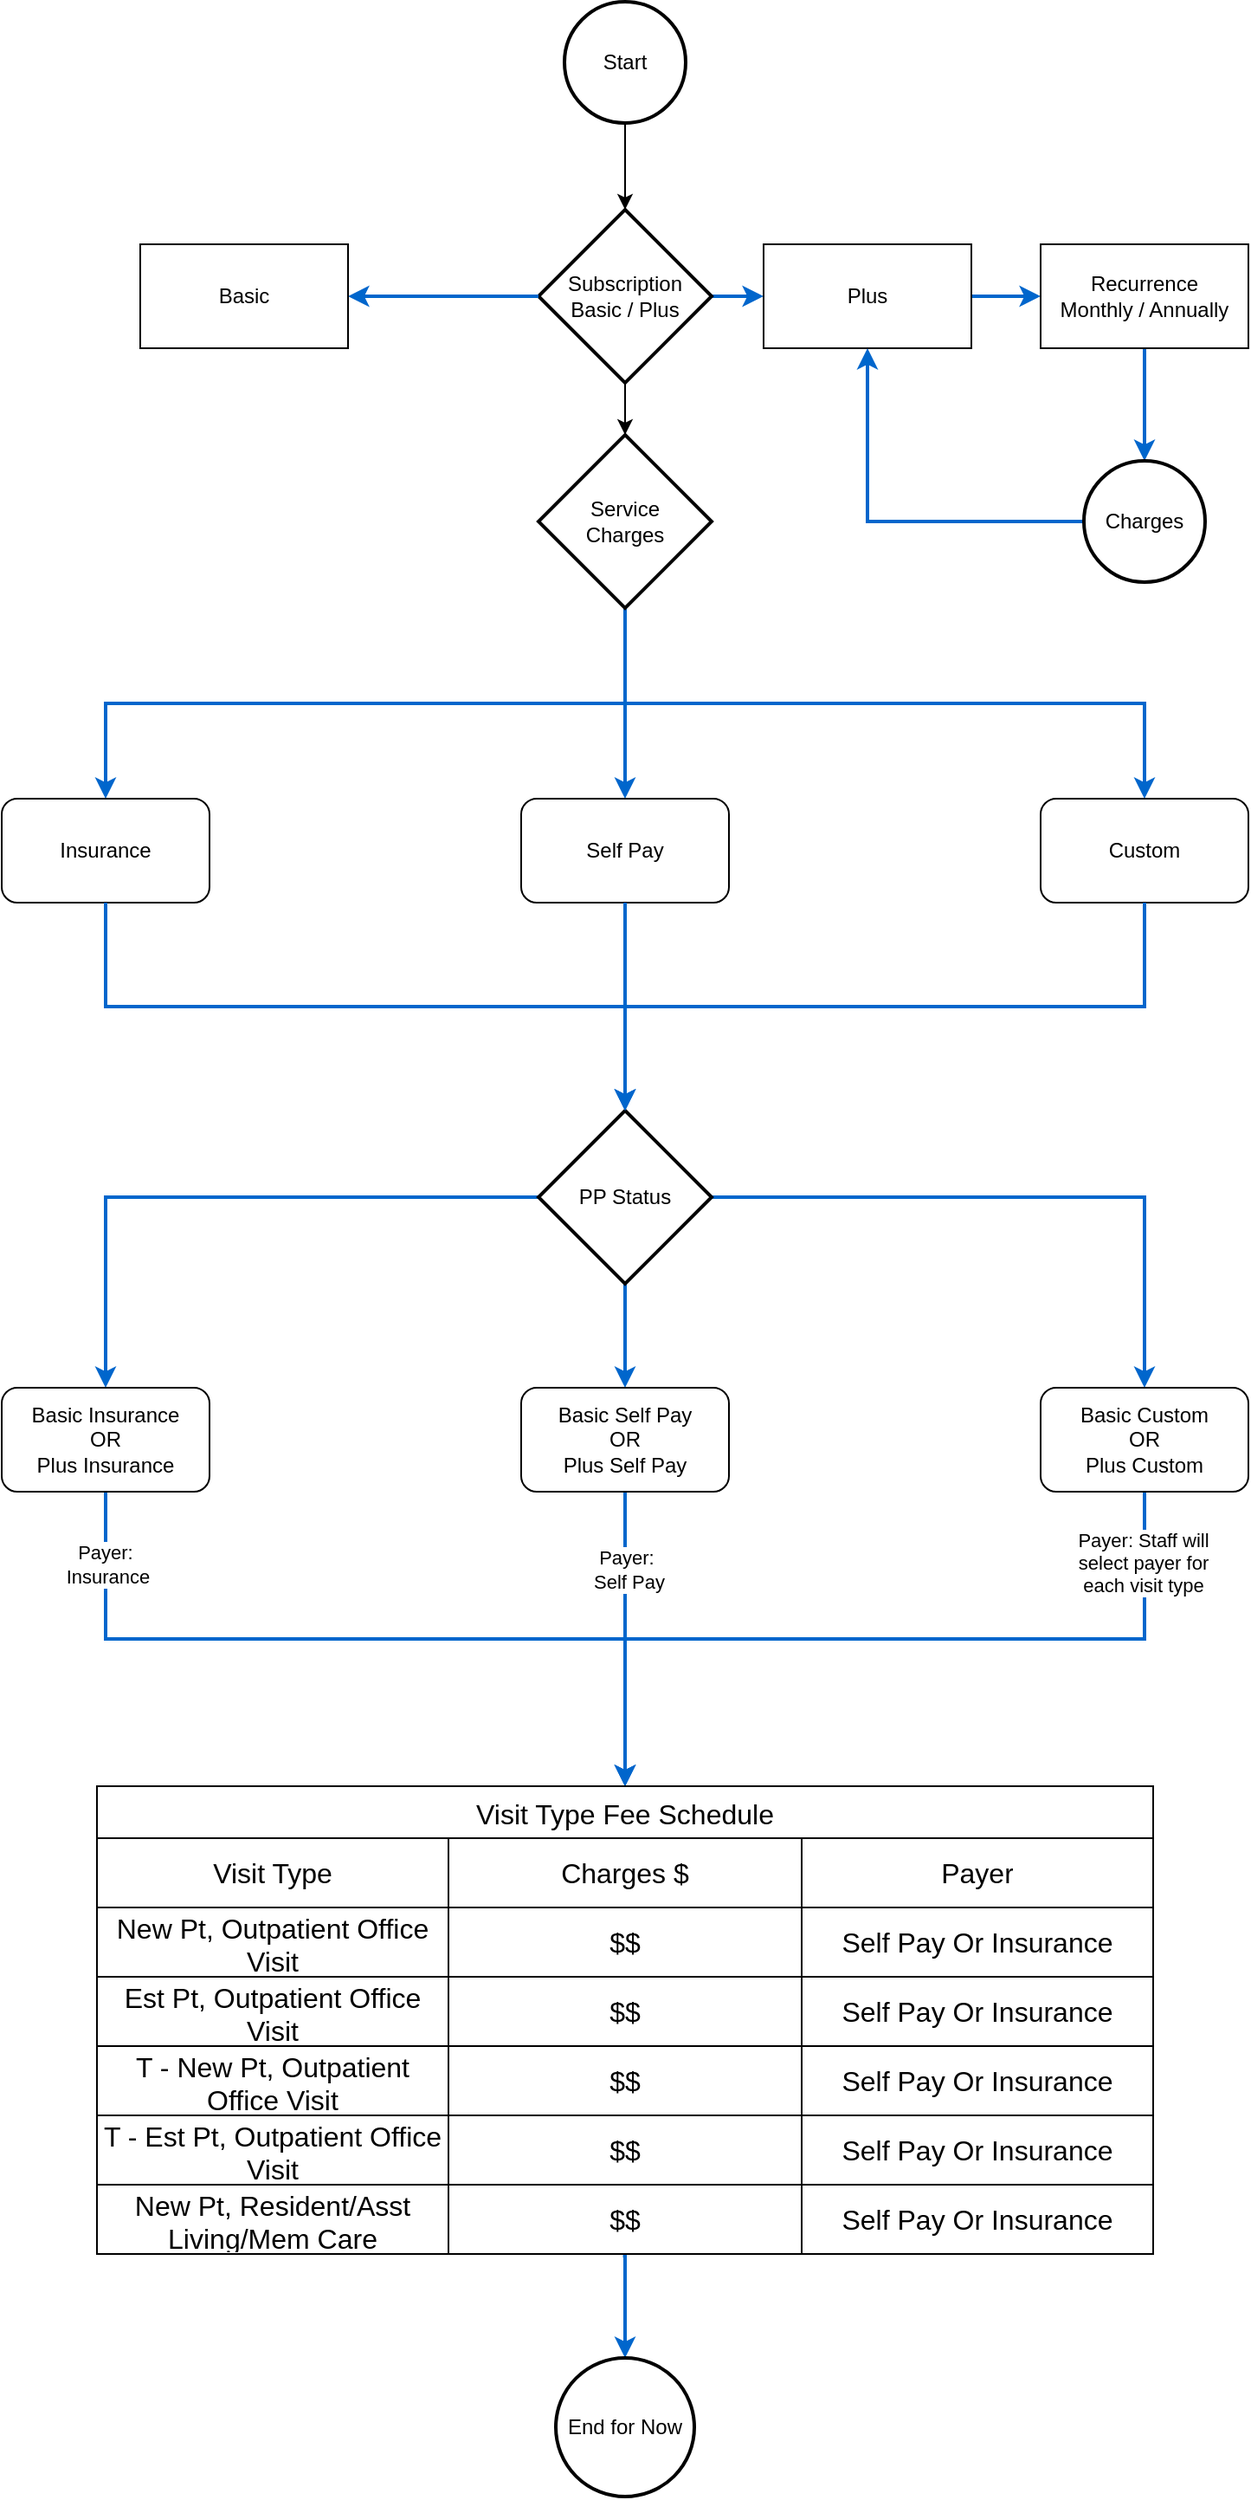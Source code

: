 <mxfile version="22.1.16" type="github">
  <diagram name="Page-1" id="YWQw5qrOwP-W0zatedrQ">
    <mxGraphModel dx="1195" dy="743" grid="1" gridSize="10" guides="1" tooltips="1" connect="1" arrows="1" fold="1" page="1" pageScale="1" pageWidth="850" pageHeight="1100" math="0" shadow="0">
      <root>
        <mxCell id="0" />
        <mxCell id="1" parent="0" />
        <mxCell id="t3QVjbhl3cxWiVNiCSv1-1" style="edgeStyle=orthogonalEdgeStyle;rounded=0;orthogonalLoop=1;jettySize=auto;html=1;entryX=0.5;entryY=0;entryDx=0;entryDy=0;entryPerimeter=0;exitX=0.5;exitY=1;exitDx=0;exitDy=0;exitPerimeter=0;" parent="1" source="t3QVjbhl3cxWiVNiCSv1-2" target="d7_KTHSuYhrXq9YDZ4VX-1" edge="1">
          <mxGeometry relative="1" as="geometry">
            <mxPoint x="235" y="260" as="targetPoint" />
            <Array as="points">
              <mxPoint x="440" y="100" />
              <mxPoint x="440" y="100" />
            </Array>
          </mxGeometry>
        </mxCell>
        <mxCell id="t3QVjbhl3cxWiVNiCSv1-2" value="Start" style="strokeWidth=2;html=1;shape=mxgraph.flowchart.start_2;whiteSpace=wrap;" parent="1" vertex="1">
          <mxGeometry x="405" y="20" width="70" height="70" as="geometry" />
        </mxCell>
        <mxCell id="M224hn-hwVUWCA7E3x1G-4" value="" style="edgeStyle=orthogonalEdgeStyle;rounded=0;orthogonalLoop=1;jettySize=auto;html=1;entryX=0;entryY=0.5;entryDx=0;entryDy=0;strokeColor=#0066cc;strokeWidth=2;" edge="1" parent="1" source="d7_KTHSuYhrXq9YDZ4VX-1" target="M224hn-hwVUWCA7E3x1G-2">
          <mxGeometry relative="1" as="geometry">
            <Array as="points" />
          </mxGeometry>
        </mxCell>
        <mxCell id="M224hn-hwVUWCA7E3x1G-6" value="" style="edgeStyle=orthogonalEdgeStyle;rounded=0;orthogonalLoop=1;jettySize=auto;html=1;entryX=0.5;entryY=0;entryDx=0;entryDy=0;entryPerimeter=0;" edge="1" parent="1" source="d7_KTHSuYhrXq9YDZ4VX-1" target="M224hn-hwVUWCA7E3x1G-5">
          <mxGeometry relative="1" as="geometry">
            <Array as="points" />
          </mxGeometry>
        </mxCell>
        <mxCell id="d7_KTHSuYhrXq9YDZ4VX-1" value="Subscription&lt;br&gt;Basic / Plus" style="strokeWidth=2;html=1;shape=mxgraph.flowchart.decision;whiteSpace=wrap;" parent="1" vertex="1">
          <mxGeometry x="390" y="140" width="100" height="100" as="geometry" />
        </mxCell>
        <mxCell id="jahEECcXNTnNP8LuTTfI-4" style="edgeStyle=orthogonalEdgeStyle;rounded=0;orthogonalLoop=1;jettySize=auto;html=1;exitX=0;exitY=0.5;exitDx=0;exitDy=0;exitPerimeter=0;entryX=1;entryY=0.5;entryDx=0;entryDy=0;strokeColor=#0066CC;fontStyle=1;strokeWidth=2;" parent="1" source="d7_KTHSuYhrXq9YDZ4VX-1" target="M224hn-hwVUWCA7E3x1G-1" edge="1">
          <mxGeometry relative="1" as="geometry">
            <mxPoint x="305" y="290" as="sourcePoint" />
            <mxPoint x="40" y="640" as="targetPoint" />
            <Array as="points" />
          </mxGeometry>
        </mxCell>
        <mxCell id="M224hn-hwVUWCA7E3x1G-1" value="Basic" style="rounded=0;whiteSpace=wrap;html=1;" vertex="1" parent="1">
          <mxGeometry x="160" y="160" width="120" height="60" as="geometry" />
        </mxCell>
        <mxCell id="M224hn-hwVUWCA7E3x1G-8" value="" style="edgeStyle=orthogonalEdgeStyle;rounded=0;orthogonalLoop=1;jettySize=auto;html=1;entryX=0;entryY=0.5;entryDx=0;entryDy=0;strokeColor=#0066cc;strokeWidth=2;" edge="1" parent="1" source="M224hn-hwVUWCA7E3x1G-2" target="M224hn-hwVUWCA7E3x1G-7">
          <mxGeometry relative="1" as="geometry">
            <Array as="points" />
          </mxGeometry>
        </mxCell>
        <mxCell id="M224hn-hwVUWCA7E3x1G-2" value="Plus" style="rounded=0;whiteSpace=wrap;html=1;" vertex="1" parent="1">
          <mxGeometry x="520" y="160" width="120" height="60" as="geometry" />
        </mxCell>
        <mxCell id="M224hn-hwVUWCA7E3x1G-15" style="edgeStyle=orthogonalEdgeStyle;rounded=0;orthogonalLoop=1;jettySize=auto;html=1;exitX=0.5;exitY=1;exitDx=0;exitDy=0;exitPerimeter=0;entryX=0.5;entryY=0;entryDx=0;entryDy=0;strokeColor=#0066cc;strokeWidth=2;" edge="1" parent="1" source="M224hn-hwVUWCA7E3x1G-5" target="M224hn-hwVUWCA7E3x1G-12">
          <mxGeometry relative="1" as="geometry" />
        </mxCell>
        <mxCell id="M224hn-hwVUWCA7E3x1G-16" style="edgeStyle=orthogonalEdgeStyle;rounded=0;orthogonalLoop=1;jettySize=auto;html=1;exitX=0.5;exitY=1;exitDx=0;exitDy=0;exitPerimeter=0;entryX=0.5;entryY=0;entryDx=0;entryDy=0;strokeColor=#0066cc;strokeWidth=2;" edge="1" parent="1" source="M224hn-hwVUWCA7E3x1G-5" target="M224hn-hwVUWCA7E3x1G-13">
          <mxGeometry relative="1" as="geometry" />
        </mxCell>
        <mxCell id="M224hn-hwVUWCA7E3x1G-17" style="edgeStyle=orthogonalEdgeStyle;rounded=0;orthogonalLoop=1;jettySize=auto;html=1;exitX=0.5;exitY=1;exitDx=0;exitDy=0;exitPerimeter=0;entryX=0.5;entryY=0;entryDx=0;entryDy=0;strokeColor=#0066cc;strokeWidth=2;" edge="1" parent="1" source="M224hn-hwVUWCA7E3x1G-5" target="M224hn-hwVUWCA7E3x1G-14">
          <mxGeometry relative="1" as="geometry" />
        </mxCell>
        <mxCell id="M224hn-hwVUWCA7E3x1G-5" value="Service&lt;br&gt;Charges" style="strokeWidth=2;html=1;shape=mxgraph.flowchart.decision;whiteSpace=wrap;" vertex="1" parent="1">
          <mxGeometry x="390" y="270" width="100" height="100" as="geometry" />
        </mxCell>
        <mxCell id="M224hn-hwVUWCA7E3x1G-10" value="" style="edgeStyle=orthogonalEdgeStyle;rounded=0;orthogonalLoop=1;jettySize=auto;html=1;entryX=0.5;entryY=0;entryDx=0;entryDy=0;entryPerimeter=0;strokeColor=#0066cc;strokeWidth=2;" edge="1" parent="1" source="M224hn-hwVUWCA7E3x1G-7" target="M224hn-hwVUWCA7E3x1G-9">
          <mxGeometry relative="1" as="geometry">
            <Array as="points" />
          </mxGeometry>
        </mxCell>
        <mxCell id="M224hn-hwVUWCA7E3x1G-7" value="Recurrence&lt;br&gt;Monthly / Annually" style="rounded=0;whiteSpace=wrap;html=1;" vertex="1" parent="1">
          <mxGeometry x="680" y="160" width="120" height="60" as="geometry" />
        </mxCell>
        <mxCell id="M224hn-hwVUWCA7E3x1G-11" style="edgeStyle=orthogonalEdgeStyle;rounded=0;orthogonalLoop=1;jettySize=auto;html=1;exitX=0;exitY=0.5;exitDx=0;exitDy=0;exitPerimeter=0;entryX=0.5;entryY=1;entryDx=0;entryDy=0;strokeColor=#0066cc;strokeWidth=2;" edge="1" parent="1" source="M224hn-hwVUWCA7E3x1G-9" target="M224hn-hwVUWCA7E3x1G-2">
          <mxGeometry relative="1" as="geometry" />
        </mxCell>
        <mxCell id="M224hn-hwVUWCA7E3x1G-9" value="Charges" style="strokeWidth=2;html=1;shape=mxgraph.flowchart.start_2;whiteSpace=wrap;" vertex="1" parent="1">
          <mxGeometry x="705" y="285" width="70" height="70" as="geometry" />
        </mxCell>
        <mxCell id="M224hn-hwVUWCA7E3x1G-12" value="Self Pay" style="rounded=1;whiteSpace=wrap;html=1;" vertex="1" parent="1">
          <mxGeometry x="380" y="480" width="120" height="60" as="geometry" />
        </mxCell>
        <mxCell id="M224hn-hwVUWCA7E3x1G-13" value="Custom" style="rounded=1;whiteSpace=wrap;html=1;" vertex="1" parent="1">
          <mxGeometry x="680" y="480" width="120" height="60" as="geometry" />
        </mxCell>
        <mxCell id="M224hn-hwVUWCA7E3x1G-14" value="Insurance" style="rounded=1;whiteSpace=wrap;html=1;" vertex="1" parent="1">
          <mxGeometry x="80" y="480" width="120" height="60" as="geometry" />
        </mxCell>
        <mxCell id="M224hn-hwVUWCA7E3x1G-26" style="edgeStyle=orthogonalEdgeStyle;rounded=0;orthogonalLoop=1;jettySize=auto;html=1;exitX=0.5;exitY=1;exitDx=0;exitDy=0;exitPerimeter=0;entryX=0.5;entryY=0;entryDx=0;entryDy=0;strokeColor=#0066cc;strokeWidth=2;" edge="1" parent="1" source="M224hn-hwVUWCA7E3x1G-18" target="M224hn-hwVUWCA7E3x1G-25">
          <mxGeometry relative="1" as="geometry" />
        </mxCell>
        <mxCell id="M224hn-hwVUWCA7E3x1G-27" style="edgeStyle=orthogonalEdgeStyle;rounded=0;orthogonalLoop=1;jettySize=auto;html=1;exitX=1;exitY=0.5;exitDx=0;exitDy=0;exitPerimeter=0;entryX=0.5;entryY=0;entryDx=0;entryDy=0;strokeColor=#0066cc;strokeWidth=2;" edge="1" parent="1" source="M224hn-hwVUWCA7E3x1G-18" target="M224hn-hwVUWCA7E3x1G-23">
          <mxGeometry relative="1" as="geometry" />
        </mxCell>
        <mxCell id="M224hn-hwVUWCA7E3x1G-28" style="edgeStyle=orthogonalEdgeStyle;rounded=0;orthogonalLoop=1;jettySize=auto;html=1;exitX=0;exitY=0.5;exitDx=0;exitDy=0;exitPerimeter=0;entryX=0.5;entryY=0;entryDx=0;entryDy=0;strokeColor=#0066cc;strokeWidth=2;" edge="1" parent="1" source="M224hn-hwVUWCA7E3x1G-18" target="M224hn-hwVUWCA7E3x1G-24">
          <mxGeometry relative="1" as="geometry" />
        </mxCell>
        <mxCell id="M224hn-hwVUWCA7E3x1G-18" value="PP Status" style="strokeWidth=2;html=1;shape=mxgraph.flowchart.decision;whiteSpace=wrap;" vertex="1" parent="1">
          <mxGeometry x="390" y="660" width="100" height="100" as="geometry" />
        </mxCell>
        <mxCell id="M224hn-hwVUWCA7E3x1G-19" style="edgeStyle=orthogonalEdgeStyle;rounded=0;orthogonalLoop=1;jettySize=auto;html=1;exitX=0.5;exitY=1;exitDx=0;exitDy=0;entryX=0.5;entryY=0;entryDx=0;entryDy=0;entryPerimeter=0;strokeColor=#0066cc;strokeWidth=2;" edge="1" parent="1" source="M224hn-hwVUWCA7E3x1G-12" target="M224hn-hwVUWCA7E3x1G-18">
          <mxGeometry relative="1" as="geometry">
            <Array as="points">
              <mxPoint x="440" y="560" />
              <mxPoint x="440" y="560" />
            </Array>
          </mxGeometry>
        </mxCell>
        <mxCell id="M224hn-hwVUWCA7E3x1G-20" style="edgeStyle=orthogonalEdgeStyle;rounded=0;orthogonalLoop=1;jettySize=auto;html=1;exitX=0.5;exitY=1;exitDx=0;exitDy=0;entryX=0.5;entryY=0;entryDx=0;entryDy=0;entryPerimeter=0;strokeColor=#0066cc;strokeWidth=2;" edge="1" parent="1" source="M224hn-hwVUWCA7E3x1G-13" target="M224hn-hwVUWCA7E3x1G-18">
          <mxGeometry relative="1" as="geometry" />
        </mxCell>
        <mxCell id="M224hn-hwVUWCA7E3x1G-22" style="edgeStyle=orthogonalEdgeStyle;rounded=0;orthogonalLoop=1;jettySize=auto;html=1;exitX=0.5;exitY=1;exitDx=0;exitDy=0;entryX=0.5;entryY=0;entryDx=0;entryDy=0;entryPerimeter=0;strokeColor=#0066cc;strokeWidth=2;" edge="1" parent="1" source="M224hn-hwVUWCA7E3x1G-14" target="M224hn-hwVUWCA7E3x1G-18">
          <mxGeometry relative="1" as="geometry" />
        </mxCell>
        <mxCell id="M224hn-hwVUWCA7E3x1G-55" style="edgeStyle=orthogonalEdgeStyle;rounded=0;orthogonalLoop=1;jettySize=auto;html=1;exitX=0.5;exitY=1;exitDx=0;exitDy=0;entryX=0.5;entryY=0;entryDx=0;entryDy=0;strokeColor=#0066cc;strokeWidth=2;" edge="1" parent="1" source="M224hn-hwVUWCA7E3x1G-23" target="M224hn-hwVUWCA7E3x1G-29">
          <mxGeometry relative="1" as="geometry" />
        </mxCell>
        <mxCell id="M224hn-hwVUWCA7E3x1G-60" value="Payer: Staff will&lt;br style=&quot;border-color: var(--border-color);&quot;&gt;&lt;div style=&quot;border-color: var(--border-color);&quot;&gt;select payer for&lt;br style=&quot;border-color: var(--border-color);&quot;&gt;&lt;/div&gt;&lt;div style=&quot;border-color: var(--border-color);&quot;&gt;each visit type&lt;/div&gt;" style="edgeLabel;html=1;align=center;verticalAlign=middle;resizable=0;points=[];" vertex="1" connectable="0" parent="M224hn-hwVUWCA7E3x1G-55">
          <mxGeometry x="-0.826" y="-1" relative="1" as="geometry">
            <mxPoint as="offset" />
          </mxGeometry>
        </mxCell>
        <mxCell id="M224hn-hwVUWCA7E3x1G-23" value="Basic Custom&lt;br&gt;OR&lt;br&gt;Plus Custom" style="rounded=1;whiteSpace=wrap;html=1;" vertex="1" parent="1">
          <mxGeometry x="680" y="820" width="120" height="60" as="geometry" />
        </mxCell>
        <mxCell id="M224hn-hwVUWCA7E3x1G-54" style="edgeStyle=orthogonalEdgeStyle;rounded=0;orthogonalLoop=1;jettySize=auto;html=1;exitX=0.5;exitY=1;exitDx=0;exitDy=0;strokeColor=#0066cc;strokeWidth=2;" edge="1" parent="1" source="M224hn-hwVUWCA7E3x1G-24" target="M224hn-hwVUWCA7E3x1G-29">
          <mxGeometry relative="1" as="geometry" />
        </mxCell>
        <mxCell id="M224hn-hwVUWCA7E3x1G-58" value="&lt;div style=&quot;border-color: var(--border-color);&quot;&gt;Payer:&amp;nbsp;&lt;/div&gt;&lt;div style=&quot;border-color: var(--border-color);&quot;&gt;Insurance&lt;/div&gt;" style="edgeLabel;html=1;align=center;verticalAlign=middle;resizable=0;points=[];" vertex="1" connectable="0" parent="M224hn-hwVUWCA7E3x1G-54">
          <mxGeometry x="-0.821" y="1" relative="1" as="geometry">
            <mxPoint as="offset" />
          </mxGeometry>
        </mxCell>
        <mxCell id="M224hn-hwVUWCA7E3x1G-24" value="Basic Insurance&lt;br&gt;OR&lt;br&gt;Plus Insurance" style="rounded=1;whiteSpace=wrap;html=1;" vertex="1" parent="1">
          <mxGeometry x="80" y="820" width="120" height="60" as="geometry" />
        </mxCell>
        <mxCell id="M224hn-hwVUWCA7E3x1G-56" style="edgeStyle=orthogonalEdgeStyle;rounded=0;orthogonalLoop=1;jettySize=auto;html=1;exitX=0.5;exitY=1;exitDx=0;exitDy=0;entryX=0.5;entryY=0;entryDx=0;entryDy=0;strokeColor=#0066cc;strokeWidth=2;" edge="1" parent="1" source="M224hn-hwVUWCA7E3x1G-25" target="M224hn-hwVUWCA7E3x1G-29">
          <mxGeometry relative="1" as="geometry">
            <Array as="points">
              <mxPoint x="440" y="920" />
              <mxPoint x="440" y="920" />
            </Array>
          </mxGeometry>
        </mxCell>
        <mxCell id="M224hn-hwVUWCA7E3x1G-59" value="&lt;div style=&quot;border-color: var(--border-color);&quot;&gt;Payer:&amp;nbsp;&lt;/div&gt;&lt;div style=&quot;border-color: var(--border-color);&quot;&gt;Self Pay&lt;/div&gt;" style="edgeLabel;html=1;align=center;verticalAlign=middle;resizable=0;points=[];" vertex="1" connectable="0" parent="M224hn-hwVUWCA7E3x1G-56">
          <mxGeometry x="-0.471" y="2" relative="1" as="geometry">
            <mxPoint as="offset" />
          </mxGeometry>
        </mxCell>
        <mxCell id="M224hn-hwVUWCA7E3x1G-25" value="Basic Self Pay&lt;br&gt;OR&lt;br&gt;Plus Self Pay" style="rounded=1;whiteSpace=wrap;html=1;" vertex="1" parent="1">
          <mxGeometry x="380" y="820" width="120" height="60" as="geometry" />
        </mxCell>
        <mxCell id="M224hn-hwVUWCA7E3x1G-62" value="" style="edgeStyle=orthogonalEdgeStyle;rounded=0;orthogonalLoop=1;jettySize=auto;html=1;exitX=0.498;exitY=1.025;exitDx=0;exitDy=0;exitPerimeter=0;entryX=0.5;entryY=0;entryDx=0;entryDy=0;entryPerimeter=0;strokeColor=#0066cc;strokeWidth=2;" edge="1" parent="1" source="M224hn-hwVUWCA7E3x1G-50" target="M224hn-hwVUWCA7E3x1G-61">
          <mxGeometry relative="1" as="geometry">
            <Array as="points">
              <mxPoint x="440" y="1321" />
            </Array>
          </mxGeometry>
        </mxCell>
        <mxCell id="M224hn-hwVUWCA7E3x1G-29" value="Visit Type Fee Schedule" style="shape=table;startSize=30;container=1;collapsible=0;childLayout=tableLayout;strokeColor=default;fontSize=16;" vertex="1" parent="1">
          <mxGeometry x="135" y="1050" width="610" height="270" as="geometry" />
        </mxCell>
        <mxCell id="M224hn-hwVUWCA7E3x1G-30" style="shape=tableRow;horizontal=0;startSize=0;swimlaneHead=0;swimlaneBody=0;strokeColor=inherit;top=0;left=0;bottom=0;right=0;collapsible=0;dropTarget=0;fillColor=none;points=[[0,0.5],[1,0.5]];portConstraint=eastwest;fontSize=16;" vertex="1" parent="M224hn-hwVUWCA7E3x1G-29">
          <mxGeometry y="30" width="610" height="40" as="geometry" />
        </mxCell>
        <mxCell id="M224hn-hwVUWCA7E3x1G-31" value="Visit Type" style="shape=partialRectangle;html=1;whiteSpace=wrap;connectable=0;strokeColor=inherit;overflow=hidden;fillColor=none;top=0;left=0;bottom=0;right=0;pointerEvents=1;fontSize=16;" vertex="1" parent="M224hn-hwVUWCA7E3x1G-30">
          <mxGeometry width="203" height="40" as="geometry">
            <mxRectangle width="203" height="40" as="alternateBounds" />
          </mxGeometry>
        </mxCell>
        <mxCell id="M224hn-hwVUWCA7E3x1G-32" value="Charges $" style="shape=partialRectangle;html=1;whiteSpace=wrap;connectable=0;strokeColor=inherit;overflow=hidden;fillColor=none;top=0;left=0;bottom=0;right=0;pointerEvents=1;fontSize=16;" vertex="1" parent="M224hn-hwVUWCA7E3x1G-30">
          <mxGeometry x="203" width="204" height="40" as="geometry">
            <mxRectangle width="204" height="40" as="alternateBounds" />
          </mxGeometry>
        </mxCell>
        <mxCell id="M224hn-hwVUWCA7E3x1G-33" value="Payer" style="shape=partialRectangle;html=1;whiteSpace=wrap;connectable=0;strokeColor=inherit;overflow=hidden;fillColor=none;top=0;left=0;bottom=0;right=0;pointerEvents=1;fontSize=16;" vertex="1" parent="M224hn-hwVUWCA7E3x1G-30">
          <mxGeometry x="407" width="203" height="40" as="geometry">
            <mxRectangle width="203" height="40" as="alternateBounds" />
          </mxGeometry>
        </mxCell>
        <mxCell id="M224hn-hwVUWCA7E3x1G-34" style="shape=tableRow;horizontal=0;startSize=0;swimlaneHead=0;swimlaneBody=0;strokeColor=inherit;top=0;left=0;bottom=0;right=0;collapsible=0;dropTarget=0;fillColor=none;points=[[0,0.5],[1,0.5]];portConstraint=eastwest;fontSize=16;" vertex="1" parent="M224hn-hwVUWCA7E3x1G-29">
          <mxGeometry y="70" width="610" height="40" as="geometry" />
        </mxCell>
        <mxCell id="M224hn-hwVUWCA7E3x1G-35" value="New Pt, Outpatient Office Visit" style="shape=partialRectangle;html=1;whiteSpace=wrap;connectable=0;strokeColor=inherit;overflow=hidden;fillColor=none;top=0;left=0;bottom=0;right=0;pointerEvents=1;fontSize=16;" vertex="1" parent="M224hn-hwVUWCA7E3x1G-34">
          <mxGeometry width="203" height="40" as="geometry">
            <mxRectangle width="203" height="40" as="alternateBounds" />
          </mxGeometry>
        </mxCell>
        <mxCell id="M224hn-hwVUWCA7E3x1G-36" value="$$" style="shape=partialRectangle;html=1;whiteSpace=wrap;connectable=0;strokeColor=inherit;overflow=hidden;fillColor=none;top=0;left=0;bottom=0;right=0;pointerEvents=1;fontSize=16;" vertex="1" parent="M224hn-hwVUWCA7E3x1G-34">
          <mxGeometry x="203" width="204" height="40" as="geometry">
            <mxRectangle width="204" height="40" as="alternateBounds" />
          </mxGeometry>
        </mxCell>
        <mxCell id="M224hn-hwVUWCA7E3x1G-37" value="Self Pay Or Insurance" style="shape=partialRectangle;html=1;whiteSpace=wrap;connectable=0;strokeColor=inherit;overflow=hidden;fillColor=none;top=0;left=0;bottom=0;right=0;pointerEvents=1;fontSize=16;" vertex="1" parent="M224hn-hwVUWCA7E3x1G-34">
          <mxGeometry x="407" width="203" height="40" as="geometry">
            <mxRectangle width="203" height="40" as="alternateBounds" />
          </mxGeometry>
        </mxCell>
        <mxCell id="M224hn-hwVUWCA7E3x1G-38" value="" style="shape=tableRow;horizontal=0;startSize=0;swimlaneHead=0;swimlaneBody=0;strokeColor=inherit;top=0;left=0;bottom=0;right=0;collapsible=0;dropTarget=0;fillColor=none;points=[[0,0.5],[1,0.5]];portConstraint=eastwest;fontSize=16;" vertex="1" parent="M224hn-hwVUWCA7E3x1G-29">
          <mxGeometry y="110" width="610" height="40" as="geometry" />
        </mxCell>
        <mxCell id="M224hn-hwVUWCA7E3x1G-39" value="Est Pt, Outpatient Office Visit" style="shape=partialRectangle;html=1;whiteSpace=wrap;connectable=0;strokeColor=inherit;overflow=hidden;fillColor=none;top=0;left=0;bottom=0;right=0;pointerEvents=1;fontSize=16;align=center;horizontal=1;verticalAlign=middle;" vertex="1" parent="M224hn-hwVUWCA7E3x1G-38">
          <mxGeometry width="203" height="40" as="geometry">
            <mxRectangle width="203" height="40" as="alternateBounds" />
          </mxGeometry>
        </mxCell>
        <mxCell id="M224hn-hwVUWCA7E3x1G-40" value="$$" style="shape=partialRectangle;html=1;whiteSpace=wrap;connectable=0;strokeColor=inherit;overflow=hidden;fillColor=none;top=0;left=0;bottom=0;right=0;pointerEvents=1;fontSize=16;" vertex="1" parent="M224hn-hwVUWCA7E3x1G-38">
          <mxGeometry x="203" width="204" height="40" as="geometry">
            <mxRectangle width="204" height="40" as="alternateBounds" />
          </mxGeometry>
        </mxCell>
        <mxCell id="M224hn-hwVUWCA7E3x1G-41" value="Self Pay Or Insurance" style="shape=partialRectangle;html=1;whiteSpace=wrap;connectable=0;strokeColor=inherit;overflow=hidden;fillColor=none;top=0;left=0;bottom=0;right=0;pointerEvents=1;fontSize=16;" vertex="1" parent="M224hn-hwVUWCA7E3x1G-38">
          <mxGeometry x="407" width="203" height="40" as="geometry">
            <mxRectangle width="203" height="40" as="alternateBounds" />
          </mxGeometry>
        </mxCell>
        <mxCell id="M224hn-hwVUWCA7E3x1G-42" style="shape=tableRow;horizontal=0;startSize=0;swimlaneHead=0;swimlaneBody=0;strokeColor=inherit;top=0;left=0;bottom=0;right=0;collapsible=0;dropTarget=0;fillColor=none;points=[[0,0.5],[1,0.5]];portConstraint=eastwest;fontSize=16;" vertex="1" parent="M224hn-hwVUWCA7E3x1G-29">
          <mxGeometry y="150" width="610" height="40" as="geometry" />
        </mxCell>
        <mxCell id="M224hn-hwVUWCA7E3x1G-43" value="T - New Pt, Outpatient Office Visit" style="shape=partialRectangle;html=1;whiteSpace=wrap;connectable=0;strokeColor=inherit;overflow=hidden;fillColor=none;top=0;left=0;bottom=0;right=0;pointerEvents=1;fontSize=16;" vertex="1" parent="M224hn-hwVUWCA7E3x1G-42">
          <mxGeometry width="203" height="40" as="geometry">
            <mxRectangle width="203" height="40" as="alternateBounds" />
          </mxGeometry>
        </mxCell>
        <mxCell id="M224hn-hwVUWCA7E3x1G-44" value="$$" style="shape=partialRectangle;html=1;whiteSpace=wrap;connectable=0;strokeColor=inherit;overflow=hidden;fillColor=none;top=0;left=0;bottom=0;right=0;pointerEvents=1;fontSize=16;" vertex="1" parent="M224hn-hwVUWCA7E3x1G-42">
          <mxGeometry x="203" width="204" height="40" as="geometry">
            <mxRectangle width="204" height="40" as="alternateBounds" />
          </mxGeometry>
        </mxCell>
        <mxCell id="M224hn-hwVUWCA7E3x1G-45" value="Self Pay Or Insurance" style="shape=partialRectangle;html=1;whiteSpace=wrap;connectable=0;strokeColor=inherit;overflow=hidden;fillColor=none;top=0;left=0;bottom=0;right=0;pointerEvents=1;fontSize=16;" vertex="1" parent="M224hn-hwVUWCA7E3x1G-42">
          <mxGeometry x="407" width="203" height="40" as="geometry">
            <mxRectangle width="203" height="40" as="alternateBounds" />
          </mxGeometry>
        </mxCell>
        <mxCell id="M224hn-hwVUWCA7E3x1G-46" style="shape=tableRow;horizontal=0;startSize=0;swimlaneHead=0;swimlaneBody=0;strokeColor=inherit;top=0;left=0;bottom=0;right=0;collapsible=0;dropTarget=0;fillColor=none;points=[[0,0.5],[1,0.5]];portConstraint=eastwest;fontSize=16;" vertex="1" parent="M224hn-hwVUWCA7E3x1G-29">
          <mxGeometry y="190" width="610" height="40" as="geometry" />
        </mxCell>
        <mxCell id="M224hn-hwVUWCA7E3x1G-47" value="T - Est Pt, Outpatient Office Visit" style="shape=partialRectangle;html=1;whiteSpace=wrap;connectable=0;strokeColor=inherit;overflow=hidden;fillColor=none;top=0;left=0;bottom=0;right=0;pointerEvents=1;fontSize=16;" vertex="1" parent="M224hn-hwVUWCA7E3x1G-46">
          <mxGeometry width="203" height="40" as="geometry">
            <mxRectangle width="203" height="40" as="alternateBounds" />
          </mxGeometry>
        </mxCell>
        <mxCell id="M224hn-hwVUWCA7E3x1G-48" value="$$" style="shape=partialRectangle;html=1;whiteSpace=wrap;connectable=0;strokeColor=inherit;overflow=hidden;fillColor=none;top=0;left=0;bottom=0;right=0;pointerEvents=1;fontSize=16;" vertex="1" parent="M224hn-hwVUWCA7E3x1G-46">
          <mxGeometry x="203" width="204" height="40" as="geometry">
            <mxRectangle width="204" height="40" as="alternateBounds" />
          </mxGeometry>
        </mxCell>
        <mxCell id="M224hn-hwVUWCA7E3x1G-49" value="Self Pay Or Insurance" style="shape=partialRectangle;html=1;whiteSpace=wrap;connectable=0;strokeColor=inherit;overflow=hidden;fillColor=none;top=0;left=0;bottom=0;right=0;pointerEvents=1;fontSize=16;" vertex="1" parent="M224hn-hwVUWCA7E3x1G-46">
          <mxGeometry x="407" width="203" height="40" as="geometry">
            <mxRectangle width="203" height="40" as="alternateBounds" />
          </mxGeometry>
        </mxCell>
        <mxCell id="M224hn-hwVUWCA7E3x1G-50" style="shape=tableRow;horizontal=0;startSize=0;swimlaneHead=0;swimlaneBody=0;strokeColor=inherit;top=0;left=0;bottom=0;right=0;collapsible=0;dropTarget=0;fillColor=none;points=[[0,0.5],[1,0.5]];portConstraint=eastwest;fontSize=16;" vertex="1" parent="M224hn-hwVUWCA7E3x1G-29">
          <mxGeometry y="230" width="610" height="40" as="geometry" />
        </mxCell>
        <mxCell id="M224hn-hwVUWCA7E3x1G-51" value="New Pt, Resident/Asst Living/Mem Care" style="shape=partialRectangle;html=1;whiteSpace=wrap;connectable=0;strokeColor=inherit;overflow=hidden;fillColor=none;top=0;left=0;bottom=0;right=0;pointerEvents=1;fontSize=16;" vertex="1" parent="M224hn-hwVUWCA7E3x1G-50">
          <mxGeometry width="203" height="40" as="geometry">
            <mxRectangle width="203" height="40" as="alternateBounds" />
          </mxGeometry>
        </mxCell>
        <mxCell id="M224hn-hwVUWCA7E3x1G-52" value="$$" style="shape=partialRectangle;html=1;whiteSpace=wrap;connectable=0;strokeColor=inherit;overflow=hidden;fillColor=none;top=0;left=0;bottom=0;right=0;pointerEvents=1;fontSize=16;" vertex="1" parent="M224hn-hwVUWCA7E3x1G-50">
          <mxGeometry x="203" width="204" height="40" as="geometry">
            <mxRectangle width="204" height="40" as="alternateBounds" />
          </mxGeometry>
        </mxCell>
        <mxCell id="M224hn-hwVUWCA7E3x1G-53" value="Self Pay Or Insurance" style="shape=partialRectangle;html=1;whiteSpace=wrap;connectable=0;strokeColor=inherit;overflow=hidden;fillColor=none;top=0;left=0;bottom=0;right=0;pointerEvents=1;fontSize=16;" vertex="1" parent="M224hn-hwVUWCA7E3x1G-50">
          <mxGeometry x="407" width="203" height="40" as="geometry">
            <mxRectangle width="203" height="40" as="alternateBounds" />
          </mxGeometry>
        </mxCell>
        <mxCell id="M224hn-hwVUWCA7E3x1G-61" value="End for Now" style="strokeWidth=2;html=1;shape=mxgraph.flowchart.start_2;whiteSpace=wrap;" vertex="1" parent="1">
          <mxGeometry x="400" y="1380" width="80" height="80" as="geometry" />
        </mxCell>
      </root>
    </mxGraphModel>
  </diagram>
</mxfile>
